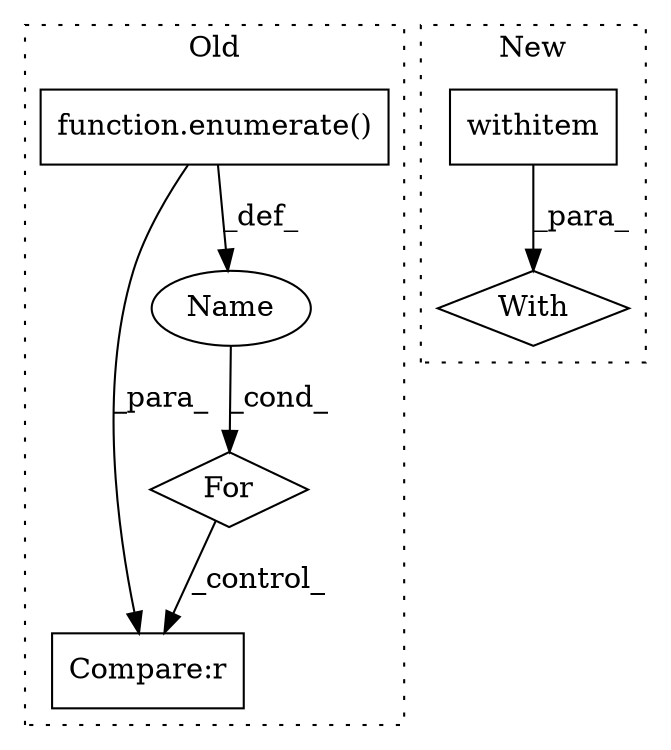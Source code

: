 digraph G {
subgraph cluster0 {
1 [label="function.enumerate()" a="75" s="776,796" l="10,1" shape="box"];
4 [label="For" a="107" s="764,797" l="4,14" shape="diamond"];
5 [label="Compare:r" a="40" s="835" l="17" shape="box"];
6 [label="Name" a="87" s="770" l="2" shape="ellipse"];
label = "Old";
style="dotted";
}
subgraph cluster1 {
2 [label="withitem" a="49" s="1432" l="4" shape="box"];
3 [label="With" a="39" s="1427,1436" l="5,113" shape="diamond"];
label = "New";
style="dotted";
}
1 -> 6 [label="_def_"];
1 -> 5 [label="_para_"];
2 -> 3 [label="_para_"];
4 -> 5 [label="_control_"];
6 -> 4 [label="_cond_"];
}